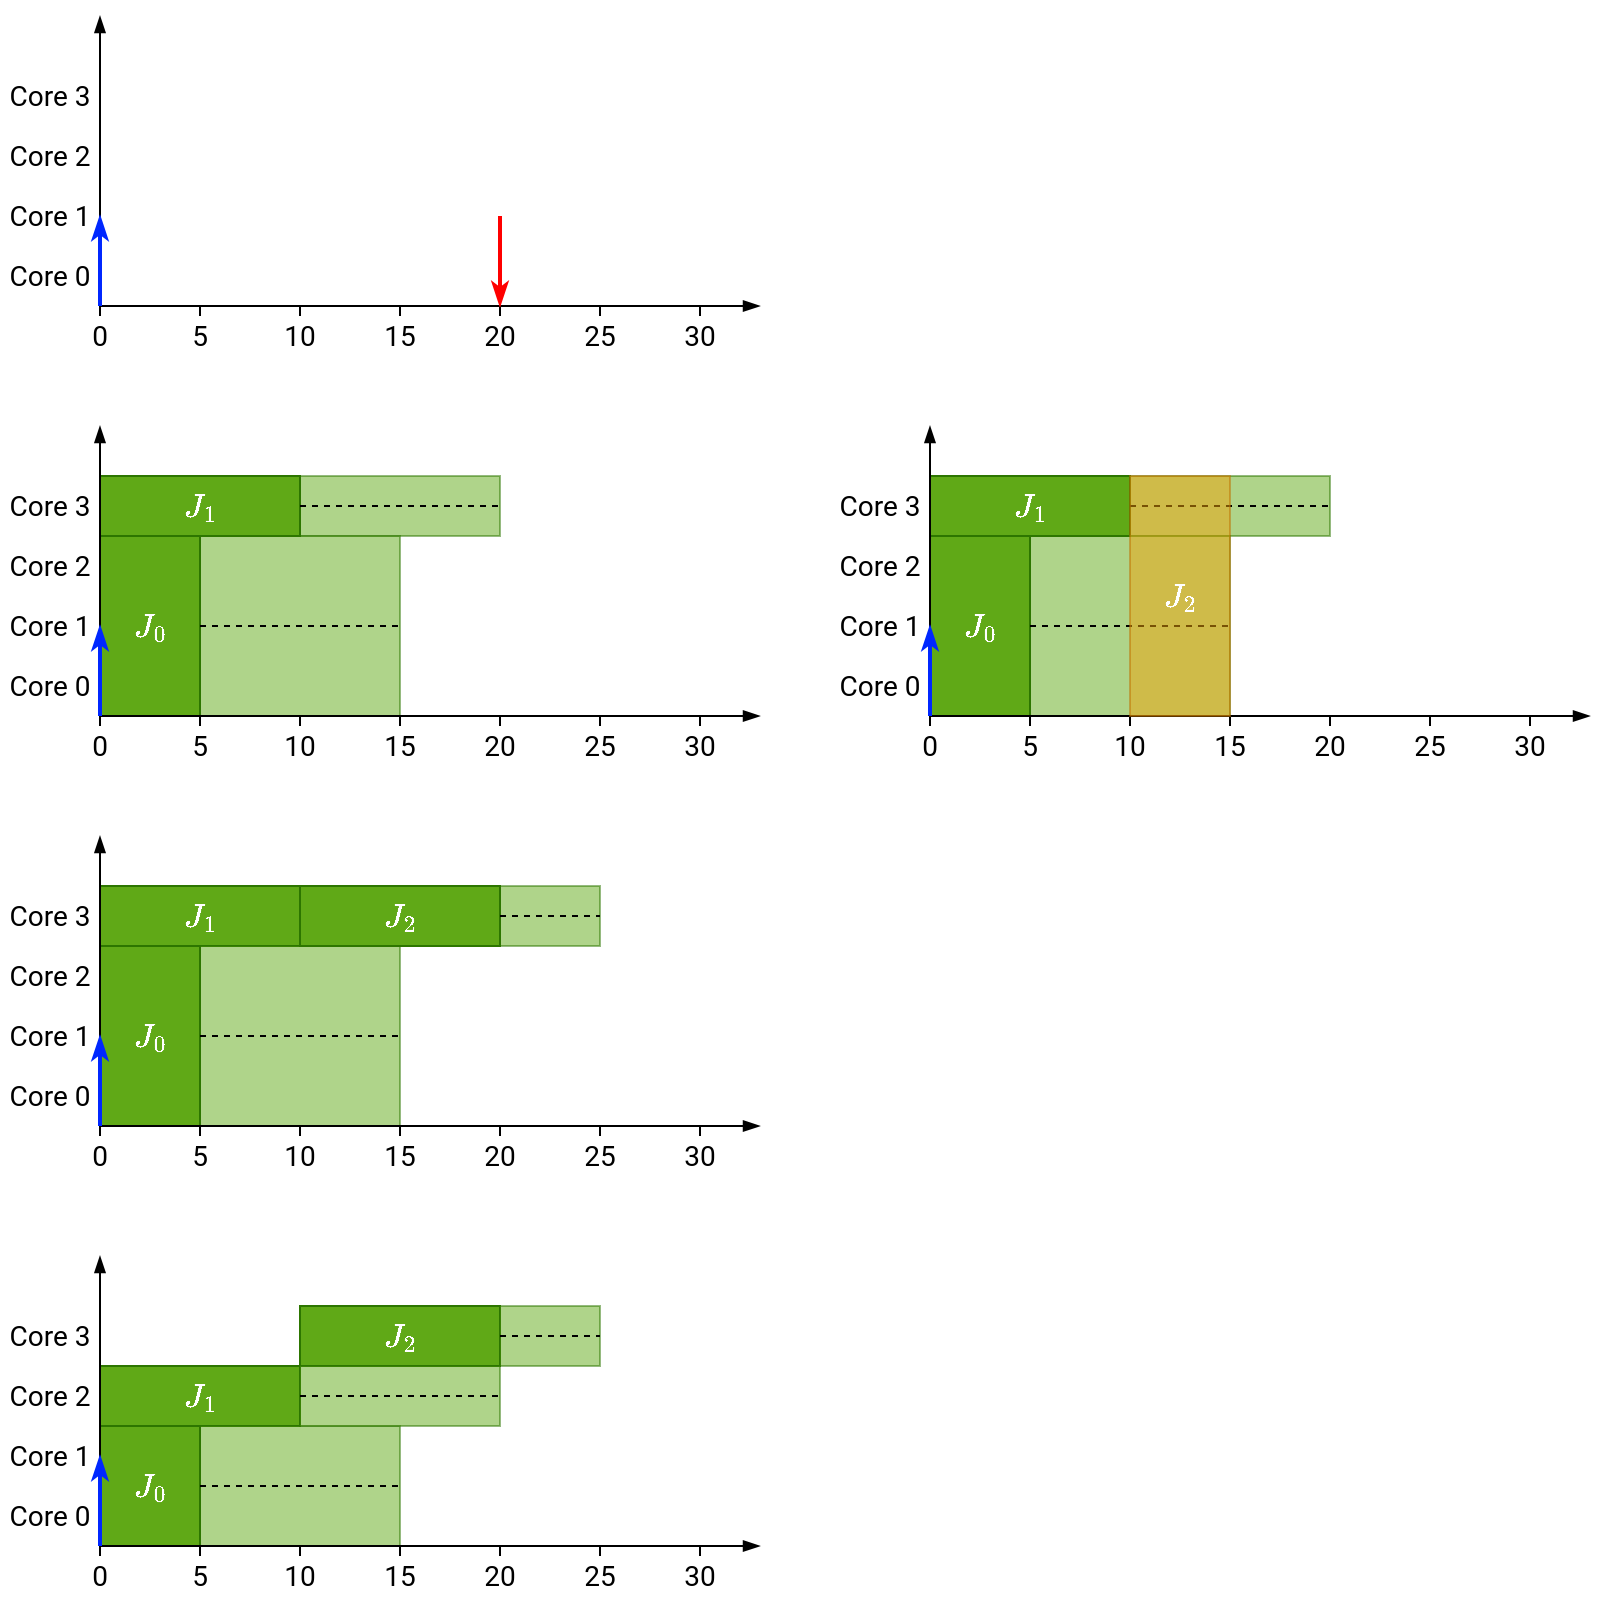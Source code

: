 <mxfile version="13.0.3" type="device"><diagram id="xW1HjvJvRXogK2bOHWA1" name="Single"><mxGraphModel dx="1146" dy="567" grid="1" gridSize="5" guides="1" tooltips="1" connect="1" arrows="1" fold="1" page="1" pageScale="1" pageWidth="827" pageHeight="1169" math="1" shadow="0" extFonts="Roboto^https://fonts.googleapis.com/css?family=Roboto"><root><mxCell id="0"/><mxCell id="1" parent="0"/><mxCell id="nPMMZP7Ww55xLBudxB8Y-28" value="$$J_{1}$$" style="rounded=0;whiteSpace=wrap;html=1;align=center;fillColor=#60a917;strokeColor=#2D7600;fontColor=#ffffff;comic=0;fontSize=14;fontFamily=Roboto;FType=g;" parent="1" vertex="1"><mxGeometry x="155" y="520" width="100" height="30" as="geometry"/></mxCell><mxCell id="nPMMZP7Ww55xLBudxB8Y-56" value="$$J_{1}$$" style="rounded=0;whiteSpace=wrap;html=1;align=center;fillColor=#60a917;strokeColor=#2D7600;fontColor=#ffffff;comic=0;fontSize=14;fontFamily=Roboto;FType=g;" parent="1" vertex="1"><mxGeometry x="155" y="760" width="100" height="30" as="geometry"/></mxCell><mxCell id="nPMMZP7Ww55xLBudxB8Y-31" value="$$J_{2}$$" style="rounded=0;whiteSpace=wrap;html=1;align=center;fillColor=#60a917;strokeColor=#2D7600;fontColor=#ffffff;comic=0;fontSize=14;fontFamily=Roboto;FType=g;" parent="1" vertex="1"><mxGeometry x="255" y="730" width="100" height="30" as="geometry"/></mxCell><mxCell id="M6_s13zIlXpmCrbH2RpV-3" value="" style="rounded=0;whiteSpace=wrap;html=1;align=center;fillColor=#60a917;strokeColor=#2D7600;fontColor=#ffffff;comic=0;fontSize=14;opacity=50;fontFamily=Roboto;FType=g;" parent="1" vertex="1"><mxGeometry x="255" y="315" width="100" height="30" as="geometry"/></mxCell><mxCell id="M6_s13zIlXpmCrbH2RpV-1" value="" style="rounded=0;whiteSpace=wrap;html=1;align=center;fillColor=#60a917;strokeColor=#2D7600;fontColor=#ffffff;comic=0;fontSize=14;gradientColor=none;gradientDirection=east;opacity=50;fontFamily=Roboto;FType=g;" parent="1" vertex="1"><mxGeometry x="195" y="345" width="110" height="90" as="geometry"/></mxCell><mxCell id="Q5BfaRy3jOVOdoU4Ksvk-3" value="$$J_{1}$$" style="rounded=0;whiteSpace=wrap;html=1;align=center;fillColor=#60a917;strokeColor=#2D7600;fontColor=#ffffff;comic=0;fontSize=14;fontFamily=Roboto;FType=g;" parent="1" vertex="1"><mxGeometry x="155" y="315" width="100" height="30" as="geometry"/></mxCell><mxCell id="B_7cFhlk1o7kLwpK3vWX-2" value="" style="endArrow=blockThin;html=1;strokeColor=#000000;endFill=1;exitX=0.5;exitY=0;exitDx=0;exitDy=0;fontFamily=Roboto;FType=g;" parent="1" edge="1"><mxGeometry width="50" height="50" relative="1" as="geometry"><mxPoint x="155" y="235" as="sourcePoint"/><mxPoint x="155" y="85" as="targetPoint"/></mxGeometry></mxCell><mxCell id="B_7cFhlk1o7kLwpK3vWX-3" value="&lt;div style=&quot;font-size: 14px;&quot;&gt;0&lt;/div&gt;" style="text;html=1;strokeColor=none;fillColor=none;align=center;verticalAlign=middle;whiteSpace=wrap;rounded=0;fontSize=14;fontFamily=Roboto;FType=g;" parent="1" vertex="1"><mxGeometry x="145" y="235" width="20" height="20" as="geometry"/></mxCell><mxCell id="B_7cFhlk1o7kLwpK3vWX-4" value="5" style="text;html=1;strokeColor=none;fillColor=none;align=center;verticalAlign=middle;whiteSpace=wrap;rounded=0;fontSize=14;fontFamily=Roboto;FType=g;" parent="1" vertex="1"><mxGeometry x="195" y="235" width="20" height="20" as="geometry"/></mxCell><mxCell id="B_7cFhlk1o7kLwpK3vWX-5" value="10" style="text;html=1;strokeColor=none;fillColor=none;align=center;verticalAlign=middle;whiteSpace=wrap;rounded=0;fontSize=14;fontFamily=Roboto;FType=g;" parent="1" vertex="1"><mxGeometry x="245" y="235" width="20" height="20" as="geometry"/></mxCell><mxCell id="B_7cFhlk1o7kLwpK3vWX-6" value="15" style="text;html=1;strokeColor=none;fillColor=none;align=center;verticalAlign=middle;whiteSpace=wrap;rounded=0;fontSize=14;fontFamily=Roboto;FType=g;" parent="1" vertex="1"><mxGeometry x="295" y="235" width="20" height="20" as="geometry"/></mxCell><mxCell id="B_7cFhlk1o7kLwpK3vWX-7" value="20" style="text;html=1;strokeColor=none;fillColor=none;align=center;verticalAlign=middle;whiteSpace=wrap;rounded=0;fontSize=14;fontFamily=Roboto;FType=g;" parent="1" vertex="1"><mxGeometry x="345" y="235" width="20" height="20" as="geometry"/></mxCell><mxCell id="B_7cFhlk1o7kLwpK3vWX-8" value="Core 0" style="text;html=1;strokeColor=none;fillColor=none;align=center;verticalAlign=middle;whiteSpace=wrap;rounded=0;fontSize=14;fontColor=#000000;fontFamily=Roboto;FType=g;" parent="1" vertex="1"><mxGeometry x="105" y="205" width="50" height="20" as="geometry"/></mxCell><mxCell id="B_7cFhlk1o7kLwpK3vWX-9" value="Core 1" style="text;html=1;strokeColor=none;fillColor=none;align=center;verticalAlign=middle;whiteSpace=wrap;rounded=0;fontSize=14;fontColor=#000000;fontFamily=Roboto;FType=g;" parent="1" vertex="1"><mxGeometry x="105" y="175" width="50" height="20" as="geometry"/></mxCell><mxCell id="B_7cFhlk1o7kLwpK3vWX-10" value="" style="endArrow=none;html=1;fontFamily=Roboto;FType=g;" parent="1" source="B_7cFhlk1o7kLwpK3vWX-11" edge="1"><mxGeometry width="50" height="50" relative="1" as="geometry"><mxPoint x="405" y="260" as="sourcePoint"/><mxPoint x="405" y="230" as="targetPoint"/></mxGeometry></mxCell><mxCell id="B_7cFhlk1o7kLwpK3vWX-11" value="25" style="text;html=1;strokeColor=none;fillColor=none;align=center;verticalAlign=middle;whiteSpace=wrap;rounded=0;fontSize=14;fontFamily=Roboto;FType=g;" parent="1" vertex="1"><mxGeometry x="395" y="235" width="20" height="20" as="geometry"/></mxCell><mxCell id="B_7cFhlk1o7kLwpK3vWX-12" value="" style="endArrow=none;html=1;exitX=0.5;exitY=0;exitDx=0;exitDy=0;fontFamily=Roboto;FType=g;" parent="1" source="B_7cFhlk1o7kLwpK3vWX-11" edge="1"><mxGeometry width="50" height="50" relative="1" as="geometry"><mxPoint x="405" y="260" as="sourcePoint"/><mxPoint x="405" y="230" as="targetPoint"/></mxGeometry></mxCell><mxCell id="B_7cFhlk1o7kLwpK3vWX-13" value="" style="endArrow=none;html=1;exitX=0.5;exitY=0;exitDx=0;exitDy=0;fontFamily=Roboto;FType=g;" parent="1" source="B_7cFhlk1o7kLwpK3vWX-7" edge="1"><mxGeometry width="50" height="50" relative="1" as="geometry"><mxPoint x="410" y="240" as="sourcePoint"/><mxPoint x="355" y="230" as="targetPoint"/></mxGeometry></mxCell><mxCell id="B_7cFhlk1o7kLwpK3vWX-14" value="" style="endArrow=none;html=1;exitX=0.5;exitY=0;exitDx=0;exitDy=0;fontFamily=Roboto;FType=g;" parent="1" source="B_7cFhlk1o7kLwpK3vWX-6" edge="1"><mxGeometry width="50" height="50" relative="1" as="geometry"><mxPoint x="415" y="245" as="sourcePoint"/><mxPoint x="305" y="230" as="targetPoint"/></mxGeometry></mxCell><mxCell id="B_7cFhlk1o7kLwpK3vWX-15" value="" style="endArrow=none;html=1;exitX=0.5;exitY=0;exitDx=0;exitDy=0;fontFamily=Roboto;FType=g;" parent="1" source="B_7cFhlk1o7kLwpK3vWX-5" edge="1"><mxGeometry width="50" height="50" relative="1" as="geometry"><mxPoint x="310" y="240" as="sourcePoint"/><mxPoint x="255" y="230" as="targetPoint"/></mxGeometry></mxCell><mxCell id="B_7cFhlk1o7kLwpK3vWX-16" value="" style="endArrow=none;html=1;exitX=0.5;exitY=0;exitDx=0;exitDy=0;fontFamily=Roboto;FType=g;" parent="1" source="B_7cFhlk1o7kLwpK3vWX-4" edge="1"><mxGeometry width="50" height="50" relative="1" as="geometry"><mxPoint x="315" y="245" as="sourcePoint"/><mxPoint x="205" y="230" as="targetPoint"/></mxGeometry></mxCell><mxCell id="B_7cFhlk1o7kLwpK3vWX-17" value="" style="endArrow=none;html=1;fontFamily=Roboto;FType=g;" parent="1" source="B_7cFhlk1o7kLwpK3vWX-18" edge="1"><mxGeometry width="50" height="50" relative="1" as="geometry"><mxPoint x="455" y="260" as="sourcePoint"/><mxPoint x="455" y="230" as="targetPoint"/></mxGeometry></mxCell><mxCell id="B_7cFhlk1o7kLwpK3vWX-18" value="30" style="text;html=1;strokeColor=none;fillColor=none;align=center;verticalAlign=middle;whiteSpace=wrap;rounded=0;fontSize=14;fontFamily=Roboto;FType=g;" parent="1" vertex="1"><mxGeometry x="445" y="235" width="20" height="20" as="geometry"/></mxCell><mxCell id="B_7cFhlk1o7kLwpK3vWX-19" value="Core 2" style="text;html=1;strokeColor=none;fillColor=none;align=center;verticalAlign=middle;whiteSpace=wrap;rounded=0;fontSize=14;fontColor=#000000;fontFamily=Roboto;FType=g;" parent="1" vertex="1"><mxGeometry x="105" y="145" width="50" height="20" as="geometry"/></mxCell><mxCell id="B_7cFhlk1o7kLwpK3vWX-21" value="" style="endArrow=blockThin;html=1;endFill=1;fontFamily=Roboto;FType=g;" parent="1" edge="1"><mxGeometry width="50" height="50" relative="1" as="geometry"><mxPoint x="155" y="230" as="sourcePoint"/><mxPoint x="485" y="230" as="targetPoint"/></mxGeometry></mxCell><mxCell id="B_7cFhlk1o7kLwpK3vWX-22" value="" style="endArrow=classicThin;html=1;strokeColor=#0027FF;fillColor=#0050ef;endFill=1;strokeWidth=2;fontFamily=Roboto;FType=g;" parent="1" edge="1"><mxGeometry width="50" height="50" relative="1" as="geometry"><mxPoint x="155" y="230" as="sourcePoint"/><mxPoint x="155" y="185" as="targetPoint"/></mxGeometry></mxCell><mxCell id="B_7cFhlk1o7kLwpK3vWX-24" value="Core 3" style="text;html=1;strokeColor=none;fillColor=none;align=center;verticalAlign=middle;whiteSpace=wrap;rounded=0;fontSize=14;fontColor=#000000;fontFamily=Roboto;FType=g;" parent="1" vertex="1"><mxGeometry x="105" y="115" width="50" height="20" as="geometry"/></mxCell><mxCell id="B_7cFhlk1o7kLwpK3vWX-55" value="" style="endArrow=none;html=1;strokeColor=#FF0000;fillColor=#0050ef;endFill=0;strokeWidth=2;startArrow=classicThin;startFill=1;fontFamily=Roboto;FType=g;" parent="1" edge="1"><mxGeometry width="50" height="50" relative="1" as="geometry"><mxPoint x="355" y="230" as="sourcePoint"/><mxPoint x="355" y="185" as="targetPoint"/></mxGeometry></mxCell><mxCell id="5cETcJ-kOaWojyXizkdR-1" value="$$J_{0}$$" style="rounded=0;whiteSpace=wrap;html=1;align=center;fillColor=#60a917;strokeColor=#2D7600;fontColor=#ffffff;comic=0;fontSize=14;fontFamily=Roboto;FType=g;" parent="1" vertex="1"><mxGeometry x="155" y="345" width="50" height="90" as="geometry"/></mxCell><mxCell id="5cETcJ-kOaWojyXizkdR-4" value="" style="endArrow=blockThin;html=1;strokeColor=#000000;endFill=1;exitX=0.5;exitY=0;exitDx=0;exitDy=0;fontFamily=Roboto;FType=g;" parent="1" edge="1"><mxGeometry width="50" height="50" relative="1" as="geometry"><mxPoint x="155" y="440" as="sourcePoint"/><mxPoint x="155" y="290" as="targetPoint"/></mxGeometry></mxCell><mxCell id="5cETcJ-kOaWojyXizkdR-5" value="&lt;div style=&quot;font-size: 14px;&quot;&gt;0&lt;/div&gt;" style="text;html=1;strokeColor=none;fillColor=none;align=center;verticalAlign=middle;whiteSpace=wrap;rounded=0;fontSize=14;fontFamily=Roboto;FType=g;" parent="1" vertex="1"><mxGeometry x="145" y="440" width="20" height="20" as="geometry"/></mxCell><mxCell id="5cETcJ-kOaWojyXizkdR-6" value="5" style="text;html=1;strokeColor=none;fillColor=none;align=center;verticalAlign=middle;whiteSpace=wrap;rounded=0;fontSize=14;fontFamily=Roboto;FType=g;" parent="1" vertex="1"><mxGeometry x="195" y="440" width="20" height="20" as="geometry"/></mxCell><mxCell id="5cETcJ-kOaWojyXizkdR-7" value="10" style="text;html=1;strokeColor=none;fillColor=none;align=center;verticalAlign=middle;whiteSpace=wrap;rounded=0;fontSize=14;fontFamily=Roboto;FType=g;" parent="1" vertex="1"><mxGeometry x="245" y="440" width="20" height="20" as="geometry"/></mxCell><mxCell id="5cETcJ-kOaWojyXizkdR-8" value="15" style="text;html=1;strokeColor=none;fillColor=none;align=center;verticalAlign=middle;whiteSpace=wrap;rounded=0;fontSize=14;fontFamily=Roboto;FType=g;" parent="1" vertex="1"><mxGeometry x="295" y="440" width="20" height="20" as="geometry"/></mxCell><mxCell id="5cETcJ-kOaWojyXizkdR-9" value="20" style="text;html=1;strokeColor=none;fillColor=none;align=center;verticalAlign=middle;whiteSpace=wrap;rounded=0;fontSize=14;fontFamily=Roboto;FType=g;" parent="1" vertex="1"><mxGeometry x="345" y="440" width="20" height="20" as="geometry"/></mxCell><mxCell id="5cETcJ-kOaWojyXizkdR-10" value="Core 0" style="text;html=1;strokeColor=none;fillColor=none;align=center;verticalAlign=middle;whiteSpace=wrap;rounded=0;fontSize=14;fontColor=#000000;fontFamily=Roboto;FType=g;" parent="1" vertex="1"><mxGeometry x="105" y="410" width="50" height="20" as="geometry"/></mxCell><mxCell id="5cETcJ-kOaWojyXizkdR-11" value="Core 1" style="text;html=1;strokeColor=none;fillColor=none;align=center;verticalAlign=middle;whiteSpace=wrap;rounded=0;fontSize=14;fontColor=#000000;fontFamily=Roboto;FType=g;" parent="1" vertex="1"><mxGeometry x="105" y="380" width="50" height="20" as="geometry"/></mxCell><mxCell id="5cETcJ-kOaWojyXizkdR-12" value="" style="endArrow=none;html=1;fontFamily=Roboto;FType=g;" parent="1" source="5cETcJ-kOaWojyXizkdR-13" edge="1"><mxGeometry width="50" height="50" relative="1" as="geometry"><mxPoint x="405" y="465" as="sourcePoint"/><mxPoint x="405" y="435" as="targetPoint"/></mxGeometry></mxCell><mxCell id="5cETcJ-kOaWojyXizkdR-13" value="25" style="text;html=1;strokeColor=none;fillColor=none;align=center;verticalAlign=middle;whiteSpace=wrap;rounded=0;fontSize=14;fontFamily=Roboto;FType=g;" parent="1" vertex="1"><mxGeometry x="395" y="440" width="20" height="20" as="geometry"/></mxCell><mxCell id="5cETcJ-kOaWojyXizkdR-14" value="" style="endArrow=none;html=1;exitX=0.5;exitY=0;exitDx=0;exitDy=0;fontFamily=Roboto;FType=g;" parent="1" source="5cETcJ-kOaWojyXizkdR-13" edge="1"><mxGeometry width="50" height="50" relative="1" as="geometry"><mxPoint x="405" y="465" as="sourcePoint"/><mxPoint x="405" y="435" as="targetPoint"/></mxGeometry></mxCell><mxCell id="5cETcJ-kOaWojyXizkdR-15" value="" style="endArrow=none;html=1;exitX=0.5;exitY=0;exitDx=0;exitDy=0;fontFamily=Roboto;FType=g;" parent="1" source="5cETcJ-kOaWojyXizkdR-9" edge="1"><mxGeometry width="50" height="50" relative="1" as="geometry"><mxPoint x="410" y="445" as="sourcePoint"/><mxPoint x="355" y="435" as="targetPoint"/></mxGeometry></mxCell><mxCell id="5cETcJ-kOaWojyXizkdR-16" value="" style="endArrow=none;html=1;exitX=0.5;exitY=0;exitDx=0;exitDy=0;fontFamily=Roboto;FType=g;" parent="1" source="5cETcJ-kOaWojyXizkdR-8" edge="1"><mxGeometry width="50" height="50" relative="1" as="geometry"><mxPoint x="415" y="450" as="sourcePoint"/><mxPoint x="305" y="435" as="targetPoint"/></mxGeometry></mxCell><mxCell id="5cETcJ-kOaWojyXizkdR-17" value="" style="endArrow=none;html=1;exitX=0.5;exitY=0;exitDx=0;exitDy=0;fontFamily=Roboto;FType=g;" parent="1" source="5cETcJ-kOaWojyXizkdR-7" edge="1"><mxGeometry width="50" height="50" relative="1" as="geometry"><mxPoint x="310" y="445" as="sourcePoint"/><mxPoint x="255" y="435" as="targetPoint"/></mxGeometry></mxCell><mxCell id="5cETcJ-kOaWojyXizkdR-18" value="" style="endArrow=none;html=1;exitX=0.5;exitY=0;exitDx=0;exitDy=0;fontFamily=Roboto;FType=g;" parent="1" source="5cETcJ-kOaWojyXizkdR-6" edge="1"><mxGeometry width="50" height="50" relative="1" as="geometry"><mxPoint x="315" y="450" as="sourcePoint"/><mxPoint x="205" y="435" as="targetPoint"/></mxGeometry></mxCell><mxCell id="5cETcJ-kOaWojyXizkdR-19" value="" style="endArrow=none;html=1;fontFamily=Roboto;FType=g;" parent="1" source="5cETcJ-kOaWojyXizkdR-20" edge="1"><mxGeometry width="50" height="50" relative="1" as="geometry"><mxPoint x="455" y="465" as="sourcePoint"/><mxPoint x="455" y="435" as="targetPoint"/></mxGeometry></mxCell><mxCell id="5cETcJ-kOaWojyXizkdR-20" value="30" style="text;html=1;strokeColor=none;fillColor=none;align=center;verticalAlign=middle;whiteSpace=wrap;rounded=0;fontSize=14;fontFamily=Roboto;FType=g;" parent="1" vertex="1"><mxGeometry x="445" y="440" width="20" height="20" as="geometry"/></mxCell><mxCell id="5cETcJ-kOaWojyXizkdR-21" value="Core 2" style="text;html=1;strokeColor=none;fillColor=none;align=center;verticalAlign=middle;whiteSpace=wrap;rounded=0;fontSize=14;fontColor=#000000;fontFamily=Roboto;FType=g;" parent="1" vertex="1"><mxGeometry x="105" y="350" width="50" height="20" as="geometry"/></mxCell><mxCell id="5cETcJ-kOaWojyXizkdR-22" value="" style="endArrow=blockThin;html=1;endFill=1;fontFamily=Roboto;FType=g;" parent="1" edge="1"><mxGeometry width="50" height="50" relative="1" as="geometry"><mxPoint x="155" y="435" as="sourcePoint"/><mxPoint x="485" y="435" as="targetPoint"/></mxGeometry></mxCell><mxCell id="5cETcJ-kOaWojyXizkdR-23" value="" style="endArrow=classicThin;html=1;strokeColor=#0027FF;fillColor=#0050ef;endFill=1;strokeWidth=2;fontFamily=Roboto;FType=g;" parent="1" edge="1"><mxGeometry width="50" height="50" relative="1" as="geometry"><mxPoint x="155" y="435" as="sourcePoint"/><mxPoint x="155" y="390" as="targetPoint"/></mxGeometry></mxCell><mxCell id="5cETcJ-kOaWojyXizkdR-24" value="Core 3" style="text;html=1;strokeColor=none;fillColor=none;align=center;verticalAlign=middle;whiteSpace=wrap;rounded=0;fontSize=14;fontColor=#000000;fontFamily=Roboto;FType=g;" parent="1" vertex="1"><mxGeometry x="105" y="320" width="50" height="20" as="geometry"/></mxCell><mxCell id="M6_s13zIlXpmCrbH2RpV-2" value="" style="endArrow=none;dashed=1;html=1;exitX=1;exitY=0.5;exitDx=0;exitDy=0;entryX=1;entryY=0.5;entryDx=0;entryDy=0;fontFamily=Roboto;FType=g;" parent="1" source="5cETcJ-kOaWojyXizkdR-1" target="M6_s13zIlXpmCrbH2RpV-1" edge="1"><mxGeometry width="50" height="50" relative="1" as="geometry"><mxPoint x="285" y="445" as="sourcePoint"/><mxPoint x="335" y="395" as="targetPoint"/></mxGeometry></mxCell><mxCell id="M6_s13zIlXpmCrbH2RpV-4" value="" style="endArrow=none;dashed=1;html=1;exitX=1;exitY=0.5;exitDx=0;exitDy=0;entryX=1;entryY=0.5;entryDx=0;entryDy=0;fontFamily=Roboto;FType=g;" parent="1" source="Q5BfaRy3jOVOdoU4Ksvk-3" target="M6_s13zIlXpmCrbH2RpV-3" edge="1"><mxGeometry width="50" height="50" relative="1" as="geometry"><mxPoint x="375" y="314.6" as="sourcePoint"/><mxPoint x="475" y="314.6" as="targetPoint"/></mxGeometry></mxCell><mxCell id="nPMMZP7Ww55xLBudxB8Y-1" value="" style="rounded=0;whiteSpace=wrap;html=1;align=center;fillColor=#60a917;strokeColor=#2D7600;fontColor=#ffffff;comic=0;fontSize=14;opacity=50;fontFamily=Roboto;FType=g;" parent="1" vertex="1"><mxGeometry x="355" y="520" width="50" height="30" as="geometry"/></mxCell><mxCell id="nPMMZP7Ww55xLBudxB8Y-2" value="" style="rounded=0;whiteSpace=wrap;html=1;align=center;fillColor=#60a917;strokeColor=#2D7600;fontColor=#ffffff;comic=0;fontSize=14;gradientColor=none;gradientDirection=east;opacity=50;fontFamily=Roboto;FType=g;" parent="1" vertex="1"><mxGeometry x="195" y="550" width="110" height="90" as="geometry"/></mxCell><mxCell id="nPMMZP7Ww55xLBudxB8Y-3" value="$$J_{2}$$" style="rounded=0;whiteSpace=wrap;html=1;align=center;fillColor=#60a917;strokeColor=#2D7600;fontColor=#ffffff;comic=0;fontSize=14;fontFamily=Roboto;FType=g;" parent="1" vertex="1"><mxGeometry x="255" y="520" width="100" height="30" as="geometry"/></mxCell><mxCell id="nPMMZP7Ww55xLBudxB8Y-4" value="$$J_{0}$$" style="rounded=0;whiteSpace=wrap;html=1;align=center;fillColor=#60a917;strokeColor=#2D7600;fontColor=#ffffff;comic=0;fontSize=14;fontFamily=Roboto;FType=g;" parent="1" vertex="1"><mxGeometry x="155" y="550" width="50" height="90" as="geometry"/></mxCell><mxCell id="nPMMZP7Ww55xLBudxB8Y-5" value="" style="endArrow=blockThin;html=1;strokeColor=#000000;endFill=1;exitX=0.5;exitY=0;exitDx=0;exitDy=0;fontFamily=Roboto;FType=g;" parent="1" edge="1"><mxGeometry width="50" height="50" relative="1" as="geometry"><mxPoint x="155" y="645" as="sourcePoint"/><mxPoint x="155" y="495" as="targetPoint"/></mxGeometry></mxCell><mxCell id="nPMMZP7Ww55xLBudxB8Y-6" value="&lt;div style=&quot;font-size: 14px;&quot;&gt;0&lt;/div&gt;" style="text;html=1;strokeColor=none;fillColor=none;align=center;verticalAlign=middle;whiteSpace=wrap;rounded=0;fontSize=14;fontFamily=Roboto;FType=g;" parent="1" vertex="1"><mxGeometry x="145" y="645" width="20" height="20" as="geometry"/></mxCell><mxCell id="nPMMZP7Ww55xLBudxB8Y-7" value="5" style="text;html=1;strokeColor=none;fillColor=none;align=center;verticalAlign=middle;whiteSpace=wrap;rounded=0;fontSize=14;fontFamily=Roboto;FType=g;" parent="1" vertex="1"><mxGeometry x="195" y="645" width="20" height="20" as="geometry"/></mxCell><mxCell id="nPMMZP7Ww55xLBudxB8Y-8" value="10" style="text;html=1;strokeColor=none;fillColor=none;align=center;verticalAlign=middle;whiteSpace=wrap;rounded=0;fontSize=14;fontFamily=Roboto;FType=g;" parent="1" vertex="1"><mxGeometry x="245" y="645" width="20" height="20" as="geometry"/></mxCell><mxCell id="nPMMZP7Ww55xLBudxB8Y-9" value="15" style="text;html=1;strokeColor=none;fillColor=none;align=center;verticalAlign=middle;whiteSpace=wrap;rounded=0;fontSize=14;fontFamily=Roboto;FType=g;" parent="1" vertex="1"><mxGeometry x="295" y="645" width="20" height="20" as="geometry"/></mxCell><mxCell id="nPMMZP7Ww55xLBudxB8Y-10" value="20" style="text;html=1;strokeColor=none;fillColor=none;align=center;verticalAlign=middle;whiteSpace=wrap;rounded=0;fontSize=14;fontFamily=Roboto;FType=g;" parent="1" vertex="1"><mxGeometry x="345" y="645" width="20" height="20" as="geometry"/></mxCell><mxCell id="nPMMZP7Ww55xLBudxB8Y-11" value="Core 0" style="text;html=1;strokeColor=none;fillColor=none;align=center;verticalAlign=middle;whiteSpace=wrap;rounded=0;fontSize=14;fontColor=#000000;fontFamily=Roboto;FType=g;" parent="1" vertex="1"><mxGeometry x="105" y="615" width="50" height="20" as="geometry"/></mxCell><mxCell id="nPMMZP7Ww55xLBudxB8Y-12" value="Core 1" style="text;html=1;strokeColor=none;fillColor=none;align=center;verticalAlign=middle;whiteSpace=wrap;rounded=0;fontSize=14;fontColor=#000000;fontFamily=Roboto;FType=g;" parent="1" vertex="1"><mxGeometry x="105" y="585" width="50" height="20" as="geometry"/></mxCell><mxCell id="nPMMZP7Ww55xLBudxB8Y-13" value="" style="endArrow=none;html=1;fontFamily=Roboto;FType=g;" parent="1" source="nPMMZP7Ww55xLBudxB8Y-14" edge="1"><mxGeometry width="50" height="50" relative="1" as="geometry"><mxPoint x="405" y="670" as="sourcePoint"/><mxPoint x="405" y="640" as="targetPoint"/></mxGeometry></mxCell><mxCell id="nPMMZP7Ww55xLBudxB8Y-14" value="25" style="text;html=1;strokeColor=none;fillColor=none;align=center;verticalAlign=middle;whiteSpace=wrap;rounded=0;fontSize=14;fontFamily=Roboto;FType=g;" parent="1" vertex="1"><mxGeometry x="395" y="645" width="20" height="20" as="geometry"/></mxCell><mxCell id="nPMMZP7Ww55xLBudxB8Y-15" value="" style="endArrow=none;html=1;exitX=0.5;exitY=0;exitDx=0;exitDy=0;fontFamily=Roboto;FType=g;" parent="1" source="nPMMZP7Ww55xLBudxB8Y-14" edge="1"><mxGeometry width="50" height="50" relative="1" as="geometry"><mxPoint x="405" y="670" as="sourcePoint"/><mxPoint x="405" y="640" as="targetPoint"/></mxGeometry></mxCell><mxCell id="nPMMZP7Ww55xLBudxB8Y-16" value="" style="endArrow=none;html=1;exitX=0.5;exitY=0;exitDx=0;exitDy=0;fontFamily=Roboto;FType=g;" parent="1" source="nPMMZP7Ww55xLBudxB8Y-10" edge="1"><mxGeometry width="50" height="50" relative="1" as="geometry"><mxPoint x="410" y="650" as="sourcePoint"/><mxPoint x="355" y="640" as="targetPoint"/></mxGeometry></mxCell><mxCell id="nPMMZP7Ww55xLBudxB8Y-17" value="" style="endArrow=none;html=1;exitX=0.5;exitY=0;exitDx=0;exitDy=0;fontFamily=Roboto;FType=g;" parent="1" source="nPMMZP7Ww55xLBudxB8Y-9" edge="1"><mxGeometry width="50" height="50" relative="1" as="geometry"><mxPoint x="415" y="655" as="sourcePoint"/><mxPoint x="305" y="640" as="targetPoint"/></mxGeometry></mxCell><mxCell id="nPMMZP7Ww55xLBudxB8Y-18" value="" style="endArrow=none;html=1;exitX=0.5;exitY=0;exitDx=0;exitDy=0;fontFamily=Roboto;FType=g;" parent="1" source="nPMMZP7Ww55xLBudxB8Y-8" edge="1"><mxGeometry width="50" height="50" relative="1" as="geometry"><mxPoint x="310" y="650" as="sourcePoint"/><mxPoint x="255" y="640" as="targetPoint"/></mxGeometry></mxCell><mxCell id="nPMMZP7Ww55xLBudxB8Y-19" value="" style="endArrow=none;html=1;exitX=0.5;exitY=0;exitDx=0;exitDy=0;fontFamily=Roboto;FType=g;" parent="1" source="nPMMZP7Ww55xLBudxB8Y-7" edge="1"><mxGeometry width="50" height="50" relative="1" as="geometry"><mxPoint x="315" y="655" as="sourcePoint"/><mxPoint x="205" y="640" as="targetPoint"/></mxGeometry></mxCell><mxCell id="nPMMZP7Ww55xLBudxB8Y-20" value="" style="endArrow=none;html=1;fontFamily=Roboto;FType=g;" parent="1" source="nPMMZP7Ww55xLBudxB8Y-21" edge="1"><mxGeometry width="50" height="50" relative="1" as="geometry"><mxPoint x="455" y="670" as="sourcePoint"/><mxPoint x="455" y="640" as="targetPoint"/></mxGeometry></mxCell><mxCell id="nPMMZP7Ww55xLBudxB8Y-21" value="30" style="text;html=1;strokeColor=none;fillColor=none;align=center;verticalAlign=middle;whiteSpace=wrap;rounded=0;fontSize=14;fontFamily=Roboto;FType=g;" parent="1" vertex="1"><mxGeometry x="445" y="645" width="20" height="20" as="geometry"/></mxCell><mxCell id="nPMMZP7Ww55xLBudxB8Y-22" value="Core 2" style="text;html=1;strokeColor=none;fillColor=none;align=center;verticalAlign=middle;whiteSpace=wrap;rounded=0;fontSize=14;fontColor=#000000;fontFamily=Roboto;FType=g;" parent="1" vertex="1"><mxGeometry x="105" y="555" width="50" height="20" as="geometry"/></mxCell><mxCell id="nPMMZP7Ww55xLBudxB8Y-23" value="" style="endArrow=blockThin;html=1;endFill=1;fontFamily=Roboto;FType=g;" parent="1" edge="1"><mxGeometry width="50" height="50" relative="1" as="geometry"><mxPoint x="155" y="640" as="sourcePoint"/><mxPoint x="485" y="640" as="targetPoint"/></mxGeometry></mxCell><mxCell id="nPMMZP7Ww55xLBudxB8Y-24" value="" style="endArrow=classicThin;html=1;strokeColor=#0027FF;fillColor=#0050ef;endFill=1;strokeWidth=2;fontFamily=Roboto;FType=g;" parent="1" edge="1"><mxGeometry width="50" height="50" relative="1" as="geometry"><mxPoint x="155" y="640" as="sourcePoint"/><mxPoint x="155" y="595" as="targetPoint"/></mxGeometry></mxCell><mxCell id="nPMMZP7Ww55xLBudxB8Y-25" value="Core 3" style="text;html=1;strokeColor=none;fillColor=none;align=center;verticalAlign=middle;whiteSpace=wrap;rounded=0;fontSize=14;fontColor=#000000;fontFamily=Roboto;FType=g;" parent="1" vertex="1"><mxGeometry x="105" y="525" width="50" height="20" as="geometry"/></mxCell><mxCell id="nPMMZP7Ww55xLBudxB8Y-26" value="" style="endArrow=none;dashed=1;html=1;exitX=1;exitY=0.5;exitDx=0;exitDy=0;entryX=1;entryY=0.5;entryDx=0;entryDy=0;fontFamily=Roboto;FType=g;" parent="1" source="nPMMZP7Ww55xLBudxB8Y-4" target="nPMMZP7Ww55xLBudxB8Y-2" edge="1"><mxGeometry width="50" height="50" relative="1" as="geometry"><mxPoint x="285" y="650" as="sourcePoint"/><mxPoint x="335" y="600" as="targetPoint"/></mxGeometry></mxCell><mxCell id="nPMMZP7Ww55xLBudxB8Y-27" value="" style="endArrow=none;dashed=1;html=1;exitX=1;exitY=0.5;exitDx=0;exitDy=0;entryX=1;entryY=0.5;entryDx=0;entryDy=0;fontFamily=Roboto;FType=g;" parent="1" source="nPMMZP7Ww55xLBudxB8Y-3" target="nPMMZP7Ww55xLBudxB8Y-1" edge="1"><mxGeometry width="50" height="50" relative="1" as="geometry"><mxPoint x="375" y="519.6" as="sourcePoint"/><mxPoint x="475" y="519.6" as="targetPoint"/></mxGeometry></mxCell><mxCell id="nPMMZP7Ww55xLBudxB8Y-29" value="" style="rounded=0;whiteSpace=wrap;html=1;align=center;fillColor=#60a917;strokeColor=#2D7600;fontColor=#ffffff;comic=0;fontSize=14;opacity=50;fontFamily=Roboto;FType=g;" parent="1" vertex="1"><mxGeometry x="355" y="730" width="50" height="30" as="geometry"/></mxCell><mxCell id="nPMMZP7Ww55xLBudxB8Y-30" value="" style="rounded=0;whiteSpace=wrap;html=1;align=center;fillColor=#60a917;strokeColor=#2D7600;fontColor=#ffffff;comic=0;fontSize=14;gradientColor=none;gradientDirection=east;opacity=50;fontFamily=Roboto;FType=g;" parent="1" vertex="1"><mxGeometry x="195" y="790" width="110" height="60" as="geometry"/></mxCell><mxCell id="nPMMZP7Ww55xLBudxB8Y-32" value="$$J_{0}$$" style="rounded=0;whiteSpace=wrap;html=1;align=center;fillColor=#60a917;strokeColor=#2D7600;fontColor=#ffffff;comic=0;fontSize=14;fontFamily=Roboto;FType=g;" parent="1" vertex="1"><mxGeometry x="155" y="790" width="50" height="60" as="geometry"/></mxCell><mxCell id="nPMMZP7Ww55xLBudxB8Y-33" value="" style="endArrow=blockThin;html=1;strokeColor=#000000;endFill=1;exitX=0.5;exitY=0;exitDx=0;exitDy=0;fontFamily=Roboto;FType=g;" parent="1" edge="1"><mxGeometry width="50" height="50" relative="1" as="geometry"><mxPoint x="155" y="855" as="sourcePoint"/><mxPoint x="155" y="705" as="targetPoint"/></mxGeometry></mxCell><mxCell id="nPMMZP7Ww55xLBudxB8Y-34" value="&lt;div style=&quot;font-size: 14px;&quot;&gt;0&lt;/div&gt;" style="text;html=1;strokeColor=none;fillColor=none;align=center;verticalAlign=middle;whiteSpace=wrap;rounded=0;fontSize=14;fontFamily=Roboto;FType=g;" parent="1" vertex="1"><mxGeometry x="145" y="855" width="20" height="20" as="geometry"/></mxCell><mxCell id="nPMMZP7Ww55xLBudxB8Y-35" value="5" style="text;html=1;strokeColor=none;fillColor=none;align=center;verticalAlign=middle;whiteSpace=wrap;rounded=0;fontSize=14;fontFamily=Roboto;FType=g;" parent="1" vertex="1"><mxGeometry x="195" y="855" width="20" height="20" as="geometry"/></mxCell><mxCell id="nPMMZP7Ww55xLBudxB8Y-36" value="10" style="text;html=1;strokeColor=none;fillColor=none;align=center;verticalAlign=middle;whiteSpace=wrap;rounded=0;fontSize=14;fontFamily=Roboto;FType=g;" parent="1" vertex="1"><mxGeometry x="245" y="855" width="20" height="20" as="geometry"/></mxCell><mxCell id="nPMMZP7Ww55xLBudxB8Y-37" value="15" style="text;html=1;strokeColor=none;fillColor=none;align=center;verticalAlign=middle;whiteSpace=wrap;rounded=0;fontSize=14;fontFamily=Roboto;FType=g;" parent="1" vertex="1"><mxGeometry x="295" y="855" width="20" height="20" as="geometry"/></mxCell><mxCell id="nPMMZP7Ww55xLBudxB8Y-38" value="20" style="text;html=1;strokeColor=none;fillColor=none;align=center;verticalAlign=middle;whiteSpace=wrap;rounded=0;fontSize=14;fontFamily=Roboto;FType=g;" parent="1" vertex="1"><mxGeometry x="345" y="855" width="20" height="20" as="geometry"/></mxCell><mxCell id="nPMMZP7Ww55xLBudxB8Y-39" value="Core 0" style="text;html=1;strokeColor=none;fillColor=none;align=center;verticalAlign=middle;whiteSpace=wrap;rounded=0;fontSize=14;fontColor=#000000;fontFamily=Roboto;FType=g;" parent="1" vertex="1"><mxGeometry x="105" y="825" width="50" height="20" as="geometry"/></mxCell><mxCell id="nPMMZP7Ww55xLBudxB8Y-40" value="Core 1" style="text;html=1;strokeColor=none;fillColor=none;align=center;verticalAlign=middle;whiteSpace=wrap;rounded=0;fontSize=14;fontColor=#000000;fontFamily=Roboto;FType=g;" parent="1" vertex="1"><mxGeometry x="105" y="795" width="50" height="20" as="geometry"/></mxCell><mxCell id="nPMMZP7Ww55xLBudxB8Y-41" value="" style="endArrow=none;html=1;fontFamily=Roboto;FType=g;" parent="1" source="nPMMZP7Ww55xLBudxB8Y-42" edge="1"><mxGeometry width="50" height="50" relative="1" as="geometry"><mxPoint x="405" y="880" as="sourcePoint"/><mxPoint x="405" y="850" as="targetPoint"/></mxGeometry></mxCell><mxCell id="nPMMZP7Ww55xLBudxB8Y-42" value="25" style="text;html=1;strokeColor=none;fillColor=none;align=center;verticalAlign=middle;whiteSpace=wrap;rounded=0;fontSize=14;fontFamily=Roboto;FType=g;" parent="1" vertex="1"><mxGeometry x="395" y="855" width="20" height="20" as="geometry"/></mxCell><mxCell id="nPMMZP7Ww55xLBudxB8Y-43" value="" style="endArrow=none;html=1;exitX=0.5;exitY=0;exitDx=0;exitDy=0;fontFamily=Roboto;FType=g;" parent="1" source="nPMMZP7Ww55xLBudxB8Y-42" edge="1"><mxGeometry width="50" height="50" relative="1" as="geometry"><mxPoint x="405" y="880" as="sourcePoint"/><mxPoint x="405" y="850" as="targetPoint"/></mxGeometry></mxCell><mxCell id="nPMMZP7Ww55xLBudxB8Y-44" value="" style="endArrow=none;html=1;exitX=0.5;exitY=0;exitDx=0;exitDy=0;fontFamily=Roboto;FType=g;" parent="1" source="nPMMZP7Ww55xLBudxB8Y-38" edge="1"><mxGeometry width="50" height="50" relative="1" as="geometry"><mxPoint x="410" y="860" as="sourcePoint"/><mxPoint x="355" y="850" as="targetPoint"/></mxGeometry></mxCell><mxCell id="nPMMZP7Ww55xLBudxB8Y-45" value="" style="endArrow=none;html=1;exitX=0.5;exitY=0;exitDx=0;exitDy=0;fontFamily=Roboto;FType=g;" parent="1" source="nPMMZP7Ww55xLBudxB8Y-37" edge="1"><mxGeometry width="50" height="50" relative="1" as="geometry"><mxPoint x="415" y="865" as="sourcePoint"/><mxPoint x="305" y="850" as="targetPoint"/></mxGeometry></mxCell><mxCell id="nPMMZP7Ww55xLBudxB8Y-46" value="" style="endArrow=none;html=1;exitX=0.5;exitY=0;exitDx=0;exitDy=0;fontFamily=Roboto;FType=g;" parent="1" source="nPMMZP7Ww55xLBudxB8Y-36" edge="1"><mxGeometry width="50" height="50" relative="1" as="geometry"><mxPoint x="310" y="860" as="sourcePoint"/><mxPoint x="255" y="850" as="targetPoint"/></mxGeometry></mxCell><mxCell id="nPMMZP7Ww55xLBudxB8Y-47" value="" style="endArrow=none;html=1;exitX=0.5;exitY=0;exitDx=0;exitDy=0;fontFamily=Roboto;FType=g;" parent="1" source="nPMMZP7Ww55xLBudxB8Y-35" edge="1"><mxGeometry width="50" height="50" relative="1" as="geometry"><mxPoint x="315" y="865" as="sourcePoint"/><mxPoint x="205" y="850" as="targetPoint"/></mxGeometry></mxCell><mxCell id="nPMMZP7Ww55xLBudxB8Y-48" value="" style="endArrow=none;html=1;fontFamily=Roboto;FType=g;" parent="1" source="nPMMZP7Ww55xLBudxB8Y-49" edge="1"><mxGeometry width="50" height="50" relative="1" as="geometry"><mxPoint x="455" y="880" as="sourcePoint"/><mxPoint x="455" y="850" as="targetPoint"/></mxGeometry></mxCell><mxCell id="nPMMZP7Ww55xLBudxB8Y-49" value="30" style="text;html=1;strokeColor=none;fillColor=none;align=center;verticalAlign=middle;whiteSpace=wrap;rounded=0;fontSize=14;fontFamily=Roboto;FType=g;" parent="1" vertex="1"><mxGeometry x="445" y="855" width="20" height="20" as="geometry"/></mxCell><mxCell id="nPMMZP7Ww55xLBudxB8Y-50" value="Core 2" style="text;html=1;strokeColor=none;fillColor=none;align=center;verticalAlign=middle;whiteSpace=wrap;rounded=0;fontSize=14;fontColor=#000000;fontFamily=Roboto;FType=g;" parent="1" vertex="1"><mxGeometry x="105" y="765" width="50" height="20" as="geometry"/></mxCell><mxCell id="nPMMZP7Ww55xLBudxB8Y-51" value="" style="endArrow=blockThin;html=1;endFill=1;fontFamily=Roboto;FType=g;" parent="1" edge="1"><mxGeometry width="50" height="50" relative="1" as="geometry"><mxPoint x="155" y="850" as="sourcePoint"/><mxPoint x="485" y="850" as="targetPoint"/></mxGeometry></mxCell><mxCell id="nPMMZP7Ww55xLBudxB8Y-52" value="" style="endArrow=classicThin;html=1;strokeColor=#0027FF;fillColor=#0050ef;endFill=1;strokeWidth=2;fontFamily=Roboto;FType=g;" parent="1" edge="1"><mxGeometry width="50" height="50" relative="1" as="geometry"><mxPoint x="155" y="850" as="sourcePoint"/><mxPoint x="155" y="805" as="targetPoint"/></mxGeometry></mxCell><mxCell id="nPMMZP7Ww55xLBudxB8Y-53" value="Core 3" style="text;html=1;strokeColor=none;fillColor=none;align=center;verticalAlign=middle;whiteSpace=wrap;rounded=0;fontSize=14;fontColor=#000000;fontFamily=Roboto;FType=g;" parent="1" vertex="1"><mxGeometry x="105" y="735" width="50" height="20" as="geometry"/></mxCell><mxCell id="nPMMZP7Ww55xLBudxB8Y-54" value="" style="endArrow=none;dashed=1;html=1;exitX=1;exitY=0.5;exitDx=0;exitDy=0;entryX=1;entryY=0.5;entryDx=0;entryDy=0;fontFamily=Roboto;FType=g;" parent="1" source="nPMMZP7Ww55xLBudxB8Y-32" target="nPMMZP7Ww55xLBudxB8Y-30" edge="1"><mxGeometry width="50" height="50" relative="1" as="geometry"><mxPoint x="285" y="860" as="sourcePoint"/><mxPoint x="335" y="810" as="targetPoint"/></mxGeometry></mxCell><mxCell id="nPMMZP7Ww55xLBudxB8Y-55" value="" style="endArrow=none;dashed=1;html=1;exitX=1;exitY=0.5;exitDx=0;exitDy=0;entryX=1;entryY=0.5;entryDx=0;entryDy=0;fontFamily=Roboto;FType=g;" parent="1" source="nPMMZP7Ww55xLBudxB8Y-31" target="nPMMZP7Ww55xLBudxB8Y-29" edge="1"><mxGeometry width="50" height="50" relative="1" as="geometry"><mxPoint x="375" y="729.6" as="sourcePoint"/><mxPoint x="475" y="729.6" as="targetPoint"/></mxGeometry></mxCell><mxCell id="nPMMZP7Ww55xLBudxB8Y-85" value="" style="rounded=0;whiteSpace=wrap;html=1;align=center;fillColor=#60a917;strokeColor=#2D7600;fontColor=#ffffff;comic=0;fontSize=14;opacity=50;fontFamily=Roboto;FType=g;" parent="1" vertex="1"><mxGeometry x="255" y="760" width="100" height="30" as="geometry"/></mxCell><mxCell id="nPMMZP7Ww55xLBudxB8Y-86" value="" style="endArrow=none;dashed=1;html=1;exitX=1;exitY=0.5;exitDx=0;exitDy=0;entryX=1;entryY=0.5;entryDx=0;entryDy=0;fontFamily=Roboto;FType=g;" parent="1" target="nPMMZP7Ww55xLBudxB8Y-85" edge="1"><mxGeometry width="50" height="50" relative="1" as="geometry"><mxPoint x="255" y="775" as="sourcePoint"/><mxPoint x="375" y="759.6" as="targetPoint"/></mxGeometry></mxCell><mxCell id="BgcZwLd7zLWQVv7axQqZ-1" value="" style="rounded=0;whiteSpace=wrap;html=1;align=center;fillColor=#60a917;strokeColor=#2D7600;fontColor=#ffffff;comic=0;fontSize=14;opacity=50;fontFamily=Roboto;FType=g;" parent="1" vertex="1"><mxGeometry x="670" y="315" width="100" height="30" as="geometry"/></mxCell><mxCell id="BgcZwLd7zLWQVv7axQqZ-2" value="" style="rounded=0;whiteSpace=wrap;html=1;align=center;fillColor=#60a917;strokeColor=#2D7600;fontColor=#ffffff;comic=0;fontSize=14;gradientColor=none;gradientDirection=east;opacity=50;fontFamily=Roboto;FType=g;" parent="1" vertex="1"><mxGeometry x="610" y="345" width="110" height="90" as="geometry"/></mxCell><mxCell id="BgcZwLd7zLWQVv7axQqZ-3" value="$$J_{1}$$" style="rounded=0;whiteSpace=wrap;html=1;align=center;fillColor=#60a917;strokeColor=#2D7600;fontColor=#ffffff;comic=0;fontSize=14;fontFamily=Roboto;FType=g;" parent="1" vertex="1"><mxGeometry x="570" y="315" width="100" height="30" as="geometry"/></mxCell><mxCell id="BgcZwLd7zLWQVv7axQqZ-4" value="$$J_{0}$$" style="rounded=0;whiteSpace=wrap;html=1;align=center;fillColor=#60a917;strokeColor=#2D7600;fontColor=#ffffff;comic=0;fontSize=14;fontFamily=Roboto;FType=g;" parent="1" vertex="1"><mxGeometry x="570" y="345" width="50" height="90" as="geometry"/></mxCell><mxCell id="BgcZwLd7zLWQVv7axQqZ-5" value="" style="endArrow=blockThin;html=1;strokeColor=#000000;endFill=1;exitX=0.5;exitY=0;exitDx=0;exitDy=0;fontFamily=Roboto;FType=g;" parent="1" edge="1"><mxGeometry width="50" height="50" relative="1" as="geometry"><mxPoint x="570" y="440" as="sourcePoint"/><mxPoint x="570" y="290" as="targetPoint"/></mxGeometry></mxCell><mxCell id="BgcZwLd7zLWQVv7axQqZ-6" value="&lt;div style=&quot;font-size: 14px;&quot;&gt;0&lt;/div&gt;" style="text;html=1;strokeColor=none;fillColor=none;align=center;verticalAlign=middle;whiteSpace=wrap;rounded=0;fontSize=14;fontFamily=Roboto;FType=g;" parent="1" vertex="1"><mxGeometry x="560" y="440" width="20" height="20" as="geometry"/></mxCell><mxCell id="BgcZwLd7zLWQVv7axQqZ-7" value="5" style="text;html=1;strokeColor=none;fillColor=none;align=center;verticalAlign=middle;whiteSpace=wrap;rounded=0;fontSize=14;fontFamily=Roboto;FType=g;" parent="1" vertex="1"><mxGeometry x="610" y="440" width="20" height="20" as="geometry"/></mxCell><mxCell id="BgcZwLd7zLWQVv7axQqZ-8" value="10" style="text;html=1;strokeColor=none;fillColor=none;align=center;verticalAlign=middle;whiteSpace=wrap;rounded=0;fontSize=14;fontFamily=Roboto;FType=g;" parent="1" vertex="1"><mxGeometry x="660" y="440" width="20" height="20" as="geometry"/></mxCell><mxCell id="BgcZwLd7zLWQVv7axQqZ-9" value="15" style="text;html=1;strokeColor=none;fillColor=none;align=center;verticalAlign=middle;whiteSpace=wrap;rounded=0;fontSize=14;fontFamily=Roboto;FType=g;" parent="1" vertex="1"><mxGeometry x="710" y="440" width="20" height="20" as="geometry"/></mxCell><mxCell id="BgcZwLd7zLWQVv7axQqZ-10" value="20" style="text;html=1;strokeColor=none;fillColor=none;align=center;verticalAlign=middle;whiteSpace=wrap;rounded=0;fontSize=14;fontFamily=Roboto;FType=g;" parent="1" vertex="1"><mxGeometry x="760" y="440" width="20" height="20" as="geometry"/></mxCell><mxCell id="BgcZwLd7zLWQVv7axQqZ-11" value="Core 0" style="text;html=1;strokeColor=none;fillColor=none;align=center;verticalAlign=middle;whiteSpace=wrap;rounded=0;fontSize=14;fontColor=#000000;fontFamily=Roboto;FType=g;" parent="1" vertex="1"><mxGeometry x="520" y="410" width="50" height="20" as="geometry"/></mxCell><mxCell id="BgcZwLd7zLWQVv7axQqZ-12" value="Core 1" style="text;html=1;strokeColor=none;fillColor=none;align=center;verticalAlign=middle;whiteSpace=wrap;rounded=0;fontSize=14;fontColor=#000000;fontFamily=Roboto;FType=g;" parent="1" vertex="1"><mxGeometry x="520" y="380" width="50" height="20" as="geometry"/></mxCell><mxCell id="BgcZwLd7zLWQVv7axQqZ-13" value="" style="endArrow=none;html=1;fontFamily=Roboto;FType=g;" parent="1" source="BgcZwLd7zLWQVv7axQqZ-14" edge="1"><mxGeometry width="50" height="50" relative="1" as="geometry"><mxPoint x="820" y="465" as="sourcePoint"/><mxPoint x="820" y="435" as="targetPoint"/></mxGeometry></mxCell><mxCell id="BgcZwLd7zLWQVv7axQqZ-14" value="25" style="text;html=1;strokeColor=none;fillColor=none;align=center;verticalAlign=middle;whiteSpace=wrap;rounded=0;fontSize=14;fontFamily=Roboto;FType=g;" parent="1" vertex="1"><mxGeometry x="810" y="440" width="20" height="20" as="geometry"/></mxCell><mxCell id="BgcZwLd7zLWQVv7axQqZ-15" value="" style="endArrow=none;html=1;exitX=0.5;exitY=0;exitDx=0;exitDy=0;fontFamily=Roboto;FType=g;" parent="1" source="BgcZwLd7zLWQVv7axQqZ-14" edge="1"><mxGeometry width="50" height="50" relative="1" as="geometry"><mxPoint x="820" y="465" as="sourcePoint"/><mxPoint x="820" y="435" as="targetPoint"/></mxGeometry></mxCell><mxCell id="BgcZwLd7zLWQVv7axQqZ-16" value="" style="endArrow=none;html=1;exitX=0.5;exitY=0;exitDx=0;exitDy=0;fontFamily=Roboto;FType=g;" parent="1" source="BgcZwLd7zLWQVv7axQqZ-10" edge="1"><mxGeometry width="50" height="50" relative="1" as="geometry"><mxPoint x="825" y="445" as="sourcePoint"/><mxPoint x="770" y="435" as="targetPoint"/></mxGeometry></mxCell><mxCell id="BgcZwLd7zLWQVv7axQqZ-17" value="" style="endArrow=none;html=1;exitX=0.5;exitY=0;exitDx=0;exitDy=0;fontFamily=Roboto;FType=g;" parent="1" source="BgcZwLd7zLWQVv7axQqZ-9" edge="1"><mxGeometry width="50" height="50" relative="1" as="geometry"><mxPoint x="830" y="450" as="sourcePoint"/><mxPoint x="720" y="435" as="targetPoint"/></mxGeometry></mxCell><mxCell id="BgcZwLd7zLWQVv7axQqZ-18" value="" style="endArrow=none;html=1;exitX=0.5;exitY=0;exitDx=0;exitDy=0;fontFamily=Roboto;FType=g;" parent="1" source="BgcZwLd7zLWQVv7axQqZ-8" edge="1"><mxGeometry width="50" height="50" relative="1" as="geometry"><mxPoint x="725" y="445" as="sourcePoint"/><mxPoint x="670" y="435" as="targetPoint"/></mxGeometry></mxCell><mxCell id="BgcZwLd7zLWQVv7axQqZ-19" value="" style="endArrow=none;html=1;exitX=0.5;exitY=0;exitDx=0;exitDy=0;fontFamily=Roboto;FType=g;" parent="1" source="BgcZwLd7zLWQVv7axQqZ-7" edge="1"><mxGeometry width="50" height="50" relative="1" as="geometry"><mxPoint x="730" y="450" as="sourcePoint"/><mxPoint x="620" y="435" as="targetPoint"/></mxGeometry></mxCell><mxCell id="BgcZwLd7zLWQVv7axQqZ-20" value="" style="endArrow=none;html=1;fontFamily=Roboto;FType=g;" parent="1" source="BgcZwLd7zLWQVv7axQqZ-21" edge="1"><mxGeometry width="50" height="50" relative="1" as="geometry"><mxPoint x="870" y="465" as="sourcePoint"/><mxPoint x="870" y="435" as="targetPoint"/></mxGeometry></mxCell><mxCell id="BgcZwLd7zLWQVv7axQqZ-21" value="30" style="text;html=1;strokeColor=none;fillColor=none;align=center;verticalAlign=middle;whiteSpace=wrap;rounded=0;fontSize=14;fontFamily=Roboto;FType=g;" parent="1" vertex="1"><mxGeometry x="860" y="440" width="20" height="20" as="geometry"/></mxCell><mxCell id="BgcZwLd7zLWQVv7axQqZ-22" value="Core 2" style="text;html=1;strokeColor=none;fillColor=none;align=center;verticalAlign=middle;whiteSpace=wrap;rounded=0;fontSize=14;fontColor=#000000;fontFamily=Roboto;FType=g;" parent="1" vertex="1"><mxGeometry x="520" y="350" width="50" height="20" as="geometry"/></mxCell><mxCell id="BgcZwLd7zLWQVv7axQqZ-23" value="" style="endArrow=blockThin;html=1;endFill=1;fontFamily=Roboto;FType=g;" parent="1" edge="1"><mxGeometry width="50" height="50" relative="1" as="geometry"><mxPoint x="570" y="435" as="sourcePoint"/><mxPoint x="900" y="435" as="targetPoint"/></mxGeometry></mxCell><mxCell id="BgcZwLd7zLWQVv7axQqZ-24" value="" style="endArrow=classicThin;html=1;strokeColor=#0027FF;fillColor=#0050ef;endFill=1;strokeWidth=2;fontFamily=Roboto;FType=g;" parent="1" edge="1"><mxGeometry width="50" height="50" relative="1" as="geometry"><mxPoint x="570" y="435" as="sourcePoint"/><mxPoint x="570" y="390" as="targetPoint"/></mxGeometry></mxCell><mxCell id="BgcZwLd7zLWQVv7axQqZ-25" value="Core 3" style="text;html=1;strokeColor=none;fillColor=none;align=center;verticalAlign=middle;whiteSpace=wrap;rounded=0;fontSize=14;fontColor=#000000;fontFamily=Roboto;FType=g;" parent="1" vertex="1"><mxGeometry x="520" y="320" width="50" height="20" as="geometry"/></mxCell><mxCell id="BgcZwLd7zLWQVv7axQqZ-26" value="" style="endArrow=none;dashed=1;html=1;exitX=1;exitY=0.5;exitDx=0;exitDy=0;entryX=1;entryY=0.5;entryDx=0;entryDy=0;fontFamily=Roboto;FType=g;" parent="1" source="BgcZwLd7zLWQVv7axQqZ-4" target="BgcZwLd7zLWQVv7axQqZ-2" edge="1"><mxGeometry width="50" height="50" relative="1" as="geometry"><mxPoint x="700" y="445" as="sourcePoint"/><mxPoint x="750" y="395" as="targetPoint"/></mxGeometry></mxCell><mxCell id="BgcZwLd7zLWQVv7axQqZ-27" value="" style="endArrow=none;dashed=1;html=1;exitX=1;exitY=0.5;exitDx=0;exitDy=0;entryX=1;entryY=0.5;entryDx=0;entryDy=0;fontFamily=Roboto;FType=g;" parent="1" source="BgcZwLd7zLWQVv7axQqZ-3" target="BgcZwLd7zLWQVv7axQqZ-1" edge="1"><mxGeometry width="50" height="50" relative="1" as="geometry"><mxPoint x="790" y="314.6" as="sourcePoint"/><mxPoint x="890" y="314.6" as="targetPoint"/></mxGeometry></mxCell><mxCell id="BgcZwLd7zLWQVv7axQqZ-28" value="$$J_{2}$$" style="rounded=0;whiteSpace=wrap;html=1;align=center;fillColor=#f0a30a;strokeColor=#BD7000;fontColor=#ffffff;comic=0;fontSize=14;opacity=50;fontFamily=Roboto;FType=g;" parent="1" vertex="1"><mxGeometry x="670" y="315" width="50" height="120" as="geometry"/></mxCell></root></mxGraphModel></diagram></mxfile>